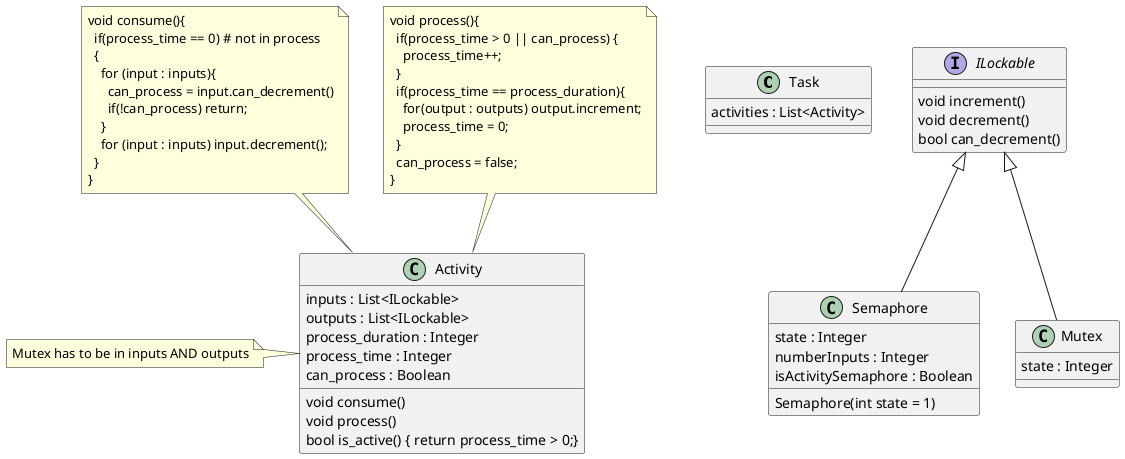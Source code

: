 @startuml

class Task{
  {field} activities : List<Activity>
}

class Activity{
  {field} inputs : List<ILockable>
  {field} outputs : List<ILockable>
  {field} process_duration : Integer
  {field} process_time : Integer
  {field} can_process : Boolean
  {method} void consume()
  {method} void process()
  {method} bool is_active() { return process_time > 0;}
}
note left: Mutex has to be in inputs AND outputs

note top of Activity
void consume(){
  if(process_time == 0) # not in process
  {
    for (input : inputs){
      can_process = input.can_decrement()
      if(!can_process) return;
    }
    for (input : inputs) input.decrement();
  }
}
end note

note top of Activity
void process(){
  if(process_time > 0 || can_process) {
    process_time++;
  }
  if(process_time == process_duration){
    for(output : outputs) output.increment;
    process_time = 0;
  }
  can_process = false;
}
end note


interface ILockable{
  {method} void increment()
  {method} void decrement()
  {method} bool can_decrement()
}

class Semaphore{
  {field} state : Integer
  {field} numberInputs : Integer
  {field} isActivitySemaphore : Boolean
  {method} Semaphore(int state = 1)
}

class Mutex{
  {field} state : Integer
}

ILockable <|-- Semaphore
ILockable <|-- Mutex


@enduml